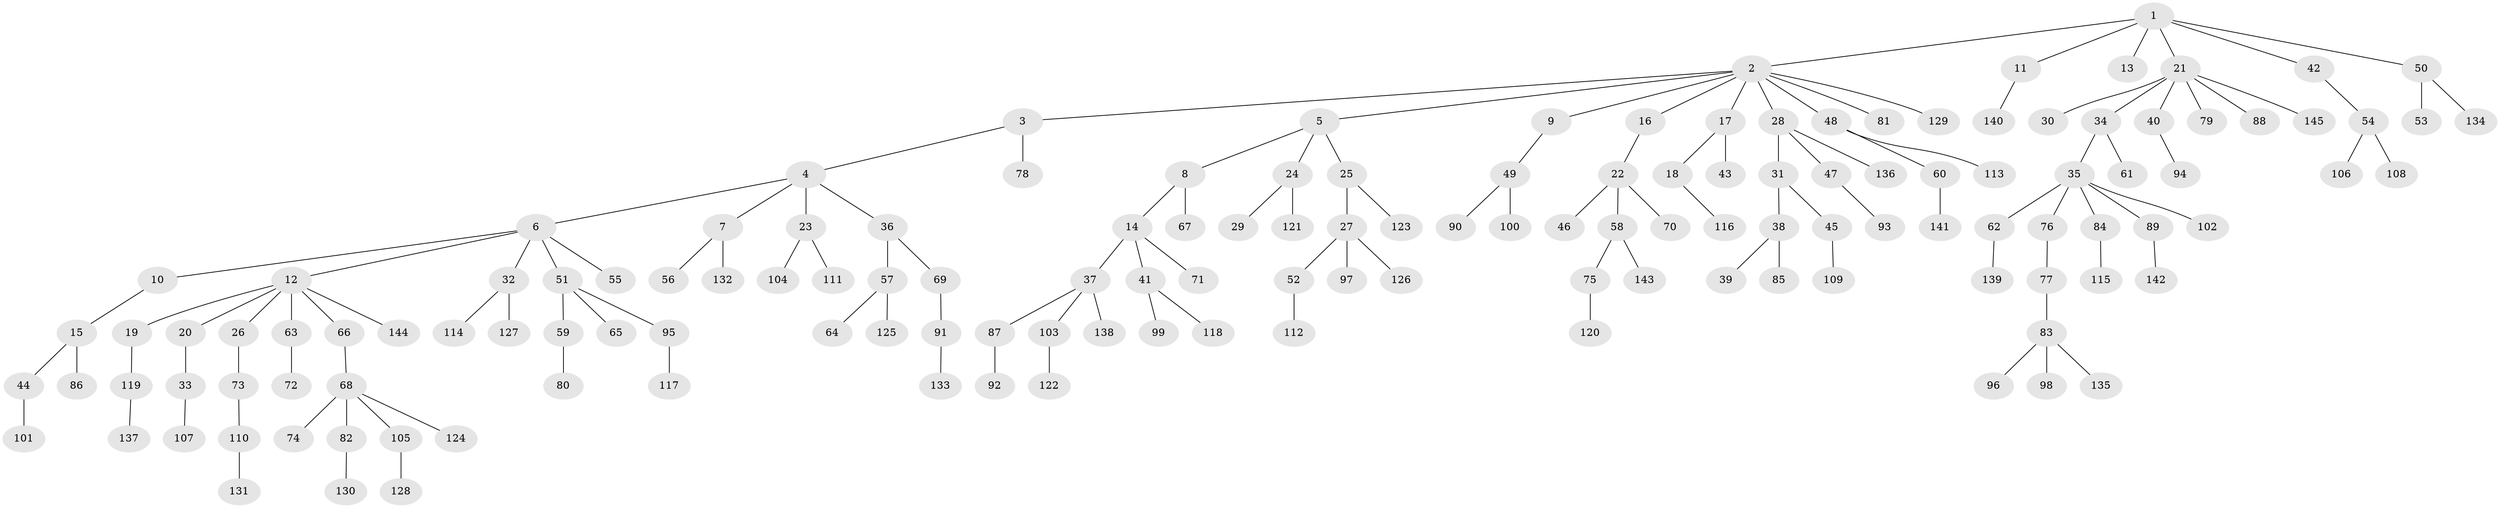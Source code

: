 // Generated by graph-tools (version 1.1) at 2025/11/02/27/25 16:11:28]
// undirected, 145 vertices, 144 edges
graph export_dot {
graph [start="1"]
  node [color=gray90,style=filled];
  1;
  2;
  3;
  4;
  5;
  6;
  7;
  8;
  9;
  10;
  11;
  12;
  13;
  14;
  15;
  16;
  17;
  18;
  19;
  20;
  21;
  22;
  23;
  24;
  25;
  26;
  27;
  28;
  29;
  30;
  31;
  32;
  33;
  34;
  35;
  36;
  37;
  38;
  39;
  40;
  41;
  42;
  43;
  44;
  45;
  46;
  47;
  48;
  49;
  50;
  51;
  52;
  53;
  54;
  55;
  56;
  57;
  58;
  59;
  60;
  61;
  62;
  63;
  64;
  65;
  66;
  67;
  68;
  69;
  70;
  71;
  72;
  73;
  74;
  75;
  76;
  77;
  78;
  79;
  80;
  81;
  82;
  83;
  84;
  85;
  86;
  87;
  88;
  89;
  90;
  91;
  92;
  93;
  94;
  95;
  96;
  97;
  98;
  99;
  100;
  101;
  102;
  103;
  104;
  105;
  106;
  107;
  108;
  109;
  110;
  111;
  112;
  113;
  114;
  115;
  116;
  117;
  118;
  119;
  120;
  121;
  122;
  123;
  124;
  125;
  126;
  127;
  128;
  129;
  130;
  131;
  132;
  133;
  134;
  135;
  136;
  137;
  138;
  139;
  140;
  141;
  142;
  143;
  144;
  145;
  1 -- 2;
  1 -- 11;
  1 -- 13;
  1 -- 21;
  1 -- 42;
  1 -- 50;
  2 -- 3;
  2 -- 5;
  2 -- 9;
  2 -- 16;
  2 -- 17;
  2 -- 28;
  2 -- 48;
  2 -- 81;
  2 -- 129;
  3 -- 4;
  3 -- 78;
  4 -- 6;
  4 -- 7;
  4 -- 23;
  4 -- 36;
  5 -- 8;
  5 -- 24;
  5 -- 25;
  6 -- 10;
  6 -- 12;
  6 -- 32;
  6 -- 51;
  6 -- 55;
  7 -- 56;
  7 -- 132;
  8 -- 14;
  8 -- 67;
  9 -- 49;
  10 -- 15;
  11 -- 140;
  12 -- 19;
  12 -- 20;
  12 -- 26;
  12 -- 63;
  12 -- 66;
  12 -- 144;
  14 -- 37;
  14 -- 41;
  14 -- 71;
  15 -- 44;
  15 -- 86;
  16 -- 22;
  17 -- 18;
  17 -- 43;
  18 -- 116;
  19 -- 119;
  20 -- 33;
  21 -- 30;
  21 -- 34;
  21 -- 40;
  21 -- 79;
  21 -- 88;
  21 -- 145;
  22 -- 46;
  22 -- 58;
  22 -- 70;
  23 -- 104;
  23 -- 111;
  24 -- 29;
  24 -- 121;
  25 -- 27;
  25 -- 123;
  26 -- 73;
  27 -- 52;
  27 -- 97;
  27 -- 126;
  28 -- 31;
  28 -- 47;
  28 -- 136;
  31 -- 38;
  31 -- 45;
  32 -- 114;
  32 -- 127;
  33 -- 107;
  34 -- 35;
  34 -- 61;
  35 -- 62;
  35 -- 76;
  35 -- 84;
  35 -- 89;
  35 -- 102;
  36 -- 57;
  36 -- 69;
  37 -- 87;
  37 -- 103;
  37 -- 138;
  38 -- 39;
  38 -- 85;
  40 -- 94;
  41 -- 99;
  41 -- 118;
  42 -- 54;
  44 -- 101;
  45 -- 109;
  47 -- 93;
  48 -- 60;
  48 -- 113;
  49 -- 90;
  49 -- 100;
  50 -- 53;
  50 -- 134;
  51 -- 59;
  51 -- 65;
  51 -- 95;
  52 -- 112;
  54 -- 106;
  54 -- 108;
  57 -- 64;
  57 -- 125;
  58 -- 75;
  58 -- 143;
  59 -- 80;
  60 -- 141;
  62 -- 139;
  63 -- 72;
  66 -- 68;
  68 -- 74;
  68 -- 82;
  68 -- 105;
  68 -- 124;
  69 -- 91;
  73 -- 110;
  75 -- 120;
  76 -- 77;
  77 -- 83;
  82 -- 130;
  83 -- 96;
  83 -- 98;
  83 -- 135;
  84 -- 115;
  87 -- 92;
  89 -- 142;
  91 -- 133;
  95 -- 117;
  103 -- 122;
  105 -- 128;
  110 -- 131;
  119 -- 137;
}
